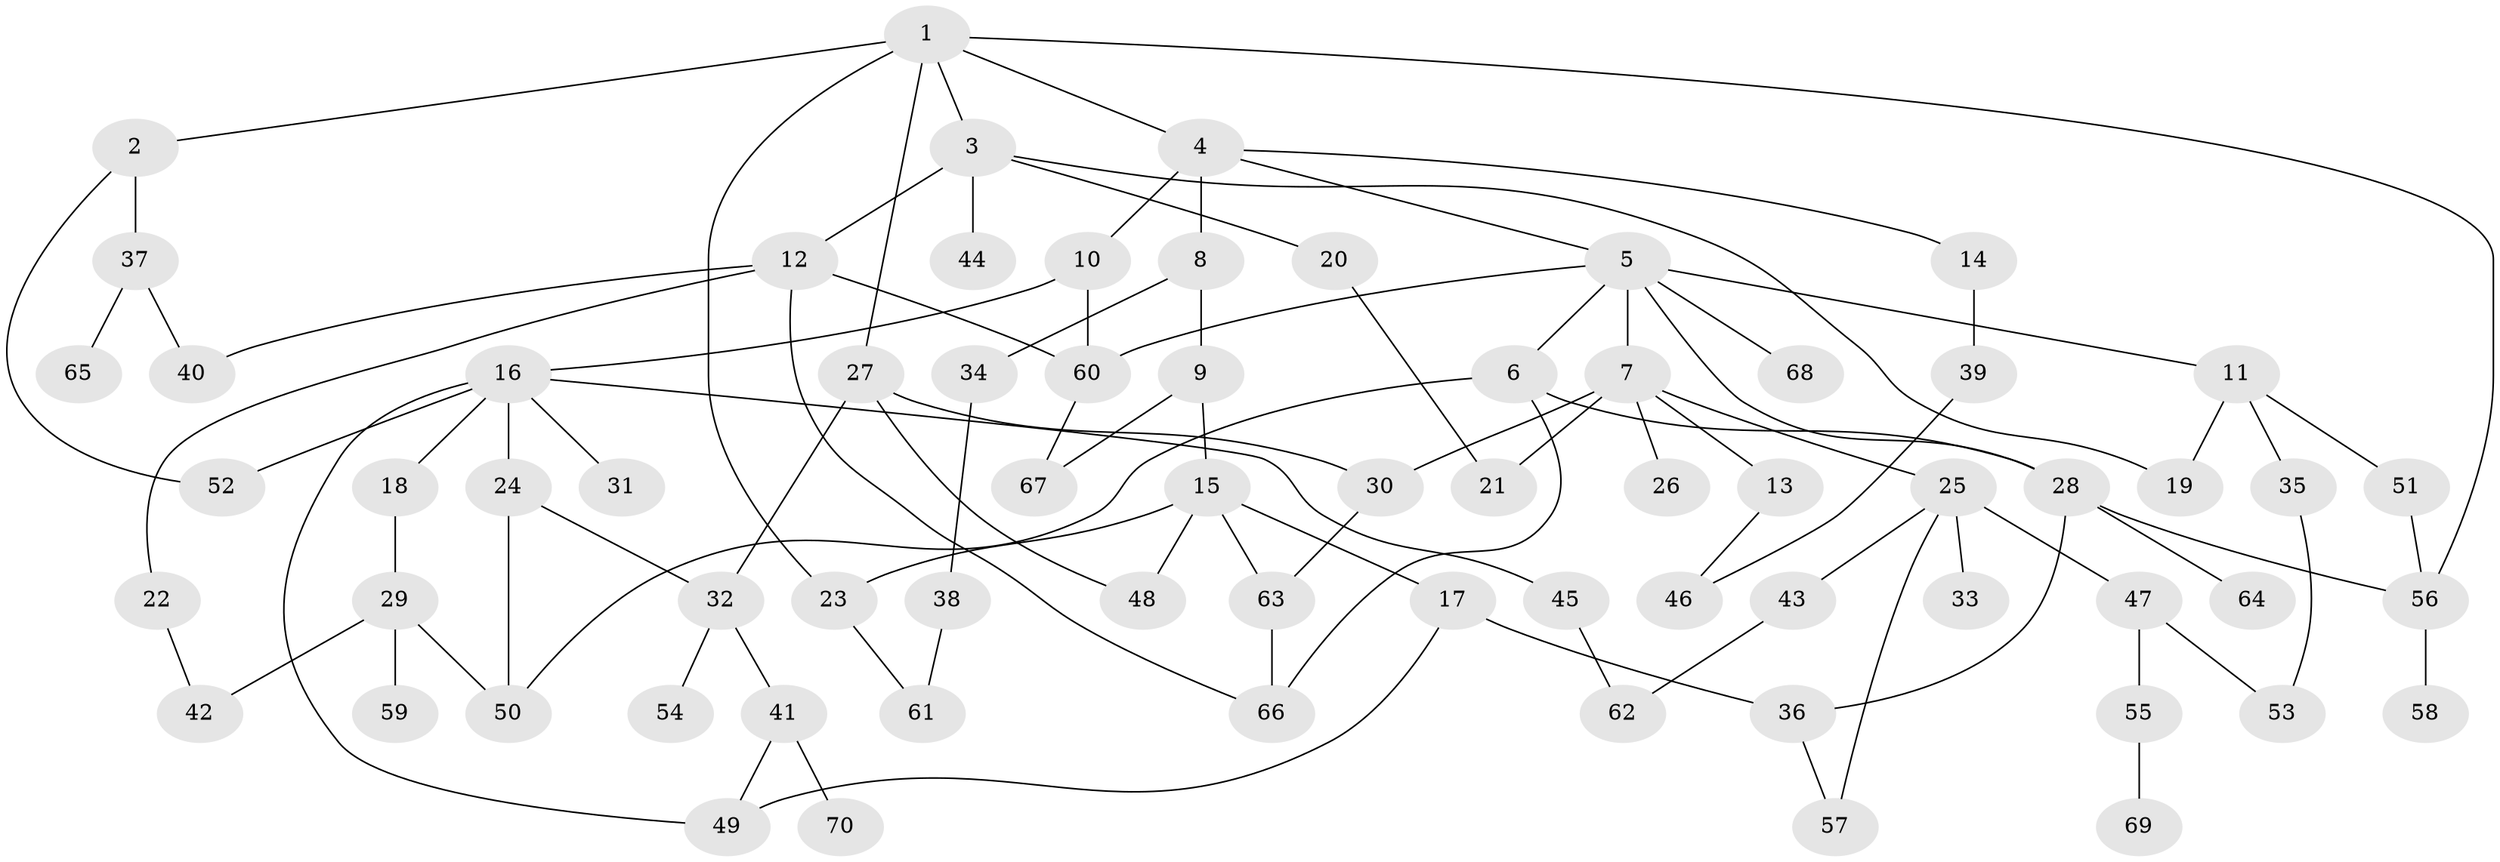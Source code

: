 // Generated by graph-tools (version 1.1) at 2025/01/03/09/25 03:01:11]
// undirected, 70 vertices, 97 edges
graph export_dot {
graph [start="1"]
  node [color=gray90,style=filled];
  1;
  2;
  3;
  4;
  5;
  6;
  7;
  8;
  9;
  10;
  11;
  12;
  13;
  14;
  15;
  16;
  17;
  18;
  19;
  20;
  21;
  22;
  23;
  24;
  25;
  26;
  27;
  28;
  29;
  30;
  31;
  32;
  33;
  34;
  35;
  36;
  37;
  38;
  39;
  40;
  41;
  42;
  43;
  44;
  45;
  46;
  47;
  48;
  49;
  50;
  51;
  52;
  53;
  54;
  55;
  56;
  57;
  58;
  59;
  60;
  61;
  62;
  63;
  64;
  65;
  66;
  67;
  68;
  69;
  70;
  1 -- 2;
  1 -- 3;
  1 -- 4;
  1 -- 23;
  1 -- 27;
  1 -- 56;
  2 -- 37;
  2 -- 52;
  3 -- 12;
  3 -- 20;
  3 -- 44;
  3 -- 19;
  4 -- 5;
  4 -- 8;
  4 -- 10;
  4 -- 14;
  5 -- 6;
  5 -- 7;
  5 -- 11;
  5 -- 68;
  5 -- 60;
  5 -- 28;
  6 -- 28;
  6 -- 66;
  6 -- 50;
  7 -- 13;
  7 -- 25;
  7 -- 26;
  7 -- 30;
  7 -- 21;
  8 -- 9;
  8 -- 34;
  9 -- 15;
  9 -- 67;
  10 -- 16;
  10 -- 60;
  11 -- 19;
  11 -- 35;
  11 -- 51;
  12 -- 22;
  12 -- 40;
  12 -- 66;
  12 -- 60;
  13 -- 46;
  14 -- 39;
  15 -- 17;
  15 -- 48;
  15 -- 63;
  15 -- 23;
  16 -- 18;
  16 -- 24;
  16 -- 31;
  16 -- 45;
  16 -- 52;
  16 -- 49;
  17 -- 36;
  17 -- 49;
  18 -- 29;
  20 -- 21;
  22 -- 42;
  23 -- 61;
  24 -- 32;
  24 -- 50;
  25 -- 33;
  25 -- 43;
  25 -- 47;
  25 -- 57;
  27 -- 30;
  27 -- 48;
  27 -- 32;
  28 -- 64;
  28 -- 36;
  28 -- 56;
  29 -- 42;
  29 -- 50;
  29 -- 59;
  30 -- 63;
  32 -- 41;
  32 -- 54;
  34 -- 38;
  35 -- 53;
  36 -- 57;
  37 -- 65;
  37 -- 40;
  38 -- 61;
  39 -- 46;
  41 -- 70;
  41 -- 49;
  43 -- 62;
  45 -- 62;
  47 -- 55;
  47 -- 53;
  51 -- 56;
  55 -- 69;
  56 -- 58;
  60 -- 67;
  63 -- 66;
}
